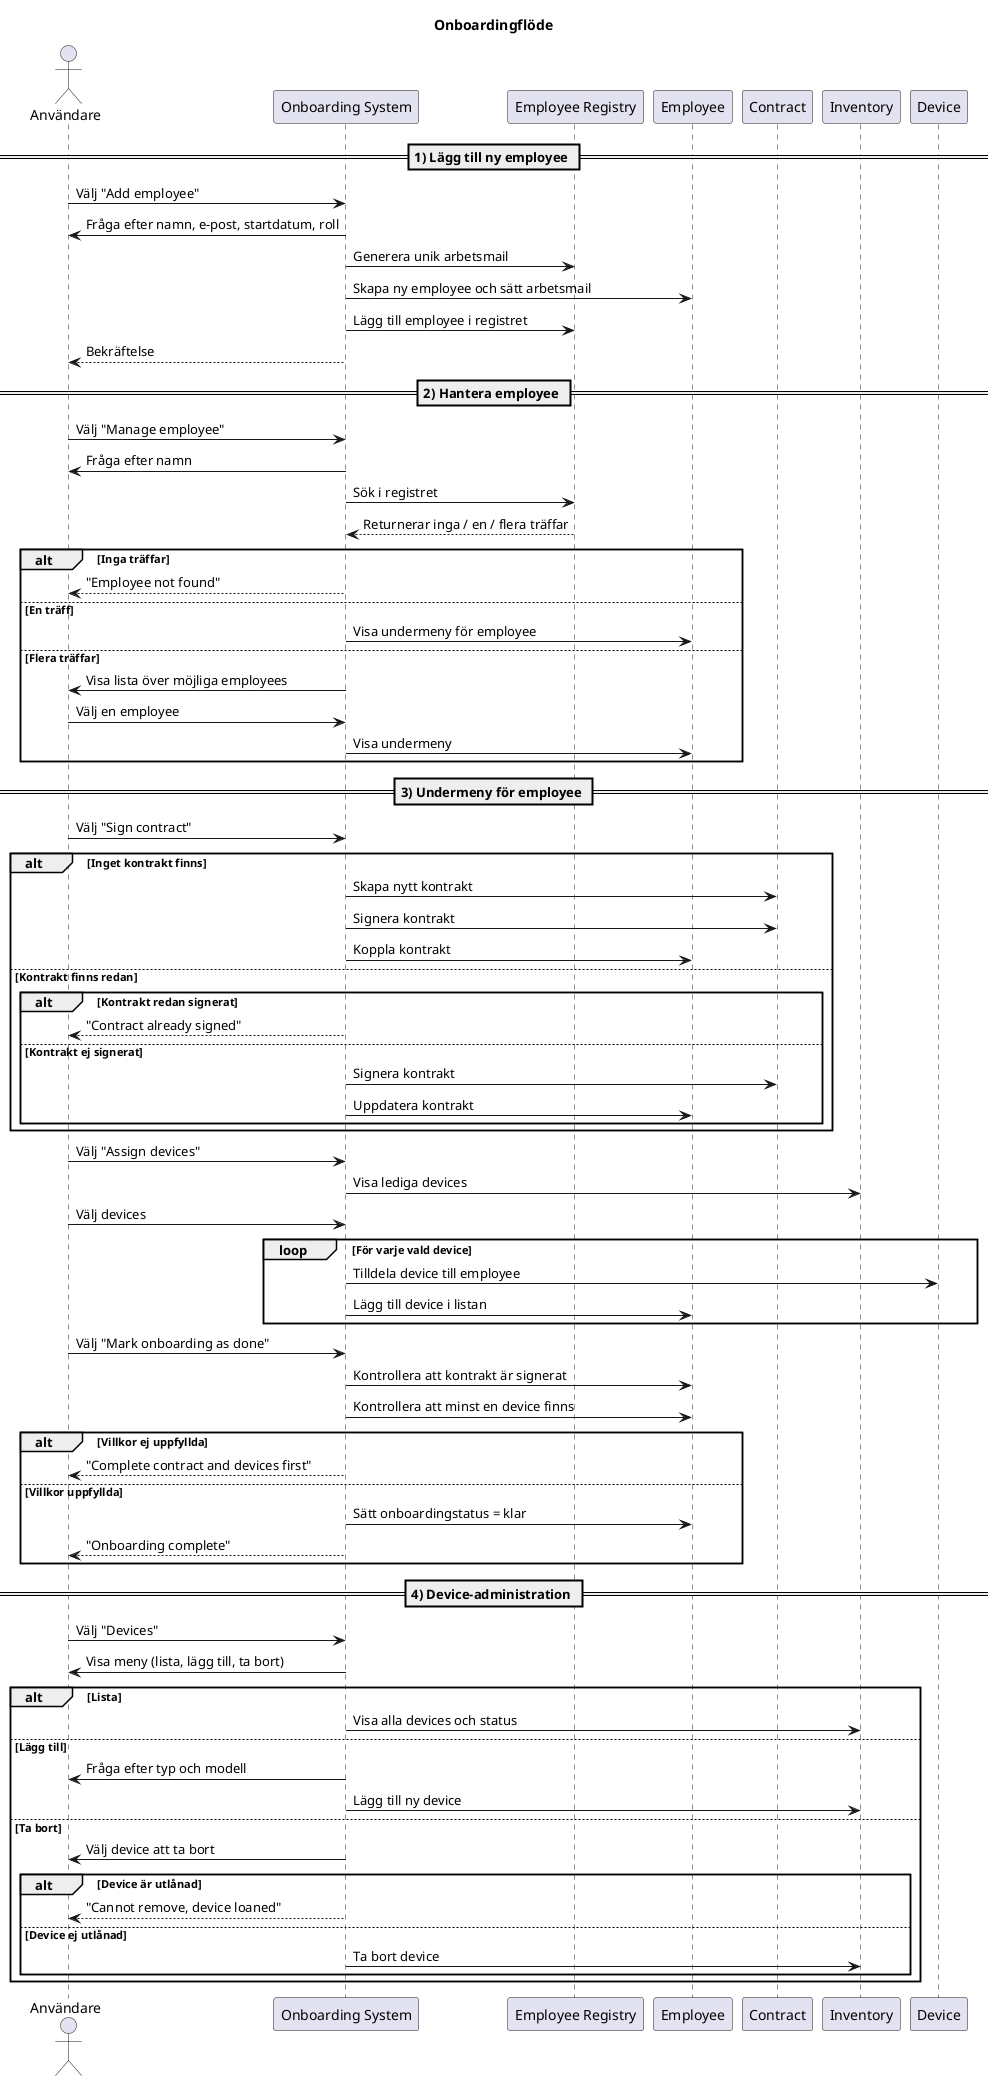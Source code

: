 @startuml
actor Användare
participant "Onboarding System" as OS
participant "Employee Registry" as ER
participant "Employee" as Emp
participant "Contract" as Contract
participant "Inventory" as Inv
participant "Device" as Dev

title Onboardingflöde

== 1) Lägg till ny employee ==
Användare -> OS: Välj "Add employee"
OS -> Användare: Fråga efter namn, e-post, startdatum, roll
OS -> ER: Generera unik arbetsmail
OS -> Emp: Skapa ny employee och sätt arbetsmail
OS -> ER: Lägg till employee i registret
OS --> Användare: Bekräftelse

== 2) Hantera employee ==
Användare -> OS: Välj "Manage employee"
OS -> Användare: Fråga efter namn
OS -> ER: Sök i registret
ER --> OS: Returnerar inga / en / flera träffar

alt Inga träffar
  OS --> Användare: "Employee not found"
else En träff
  OS -> Emp: Visa undermeny för employee
else Flera träffar
  OS -> Användare: Visa lista över möjliga employees
  Användare -> OS: Välj en employee
  OS -> Emp: Visa undermeny
end

== 3) Undermeny för employee ==
Användare -> OS: Välj "Sign contract"
alt Inget kontrakt finns
  OS -> Contract: Skapa nytt kontrakt
  OS -> Contract: Signera kontrakt
  OS -> Emp: Koppla kontrakt
else Kontrakt finns redan
  alt Kontrakt redan signerat
    OS --> Användare: "Contract already signed"
  else Kontrakt ej signerat
    OS -> Contract: Signera kontrakt
    OS -> Emp: Uppdatera kontrakt
  end
end

Användare -> OS: Välj "Assign devices"
OS -> Inv: Visa lediga devices
Användare -> OS: Välj devices
loop För varje vald device
  OS -> Dev: Tilldela device till employee
  OS -> Emp: Lägg till device i listan
end

Användare -> OS: Välj "Mark onboarding as done"
OS -> Emp: Kontrollera att kontrakt är signerat
OS -> Emp: Kontrollera att minst en device finns
alt Villkor ej uppfyllda
  OS --> Användare: "Complete contract and devices first"
else Villkor uppfyllda
  OS -> Emp: Sätt onboardingstatus = klar
  OS --> Användare: "Onboarding complete"
end

== 4) Device-administration ==
Användare -> OS: Välj "Devices"
OS -> Användare: Visa meny (lista, lägg till, ta bort)

alt Lista
  OS -> Inv: Visa alla devices och status
else Lägg till
  OS -> Användare: Fråga efter typ och modell
  OS -> Inv: Lägg till ny device
else Ta bort
  OS -> Användare: Välj device att ta bort
  alt Device är utlånad
    OS --> Användare: "Cannot remove, device loaned"
  else Device ej utlånad
    OS -> Inv: Ta bort device
  end
end

@enduml

